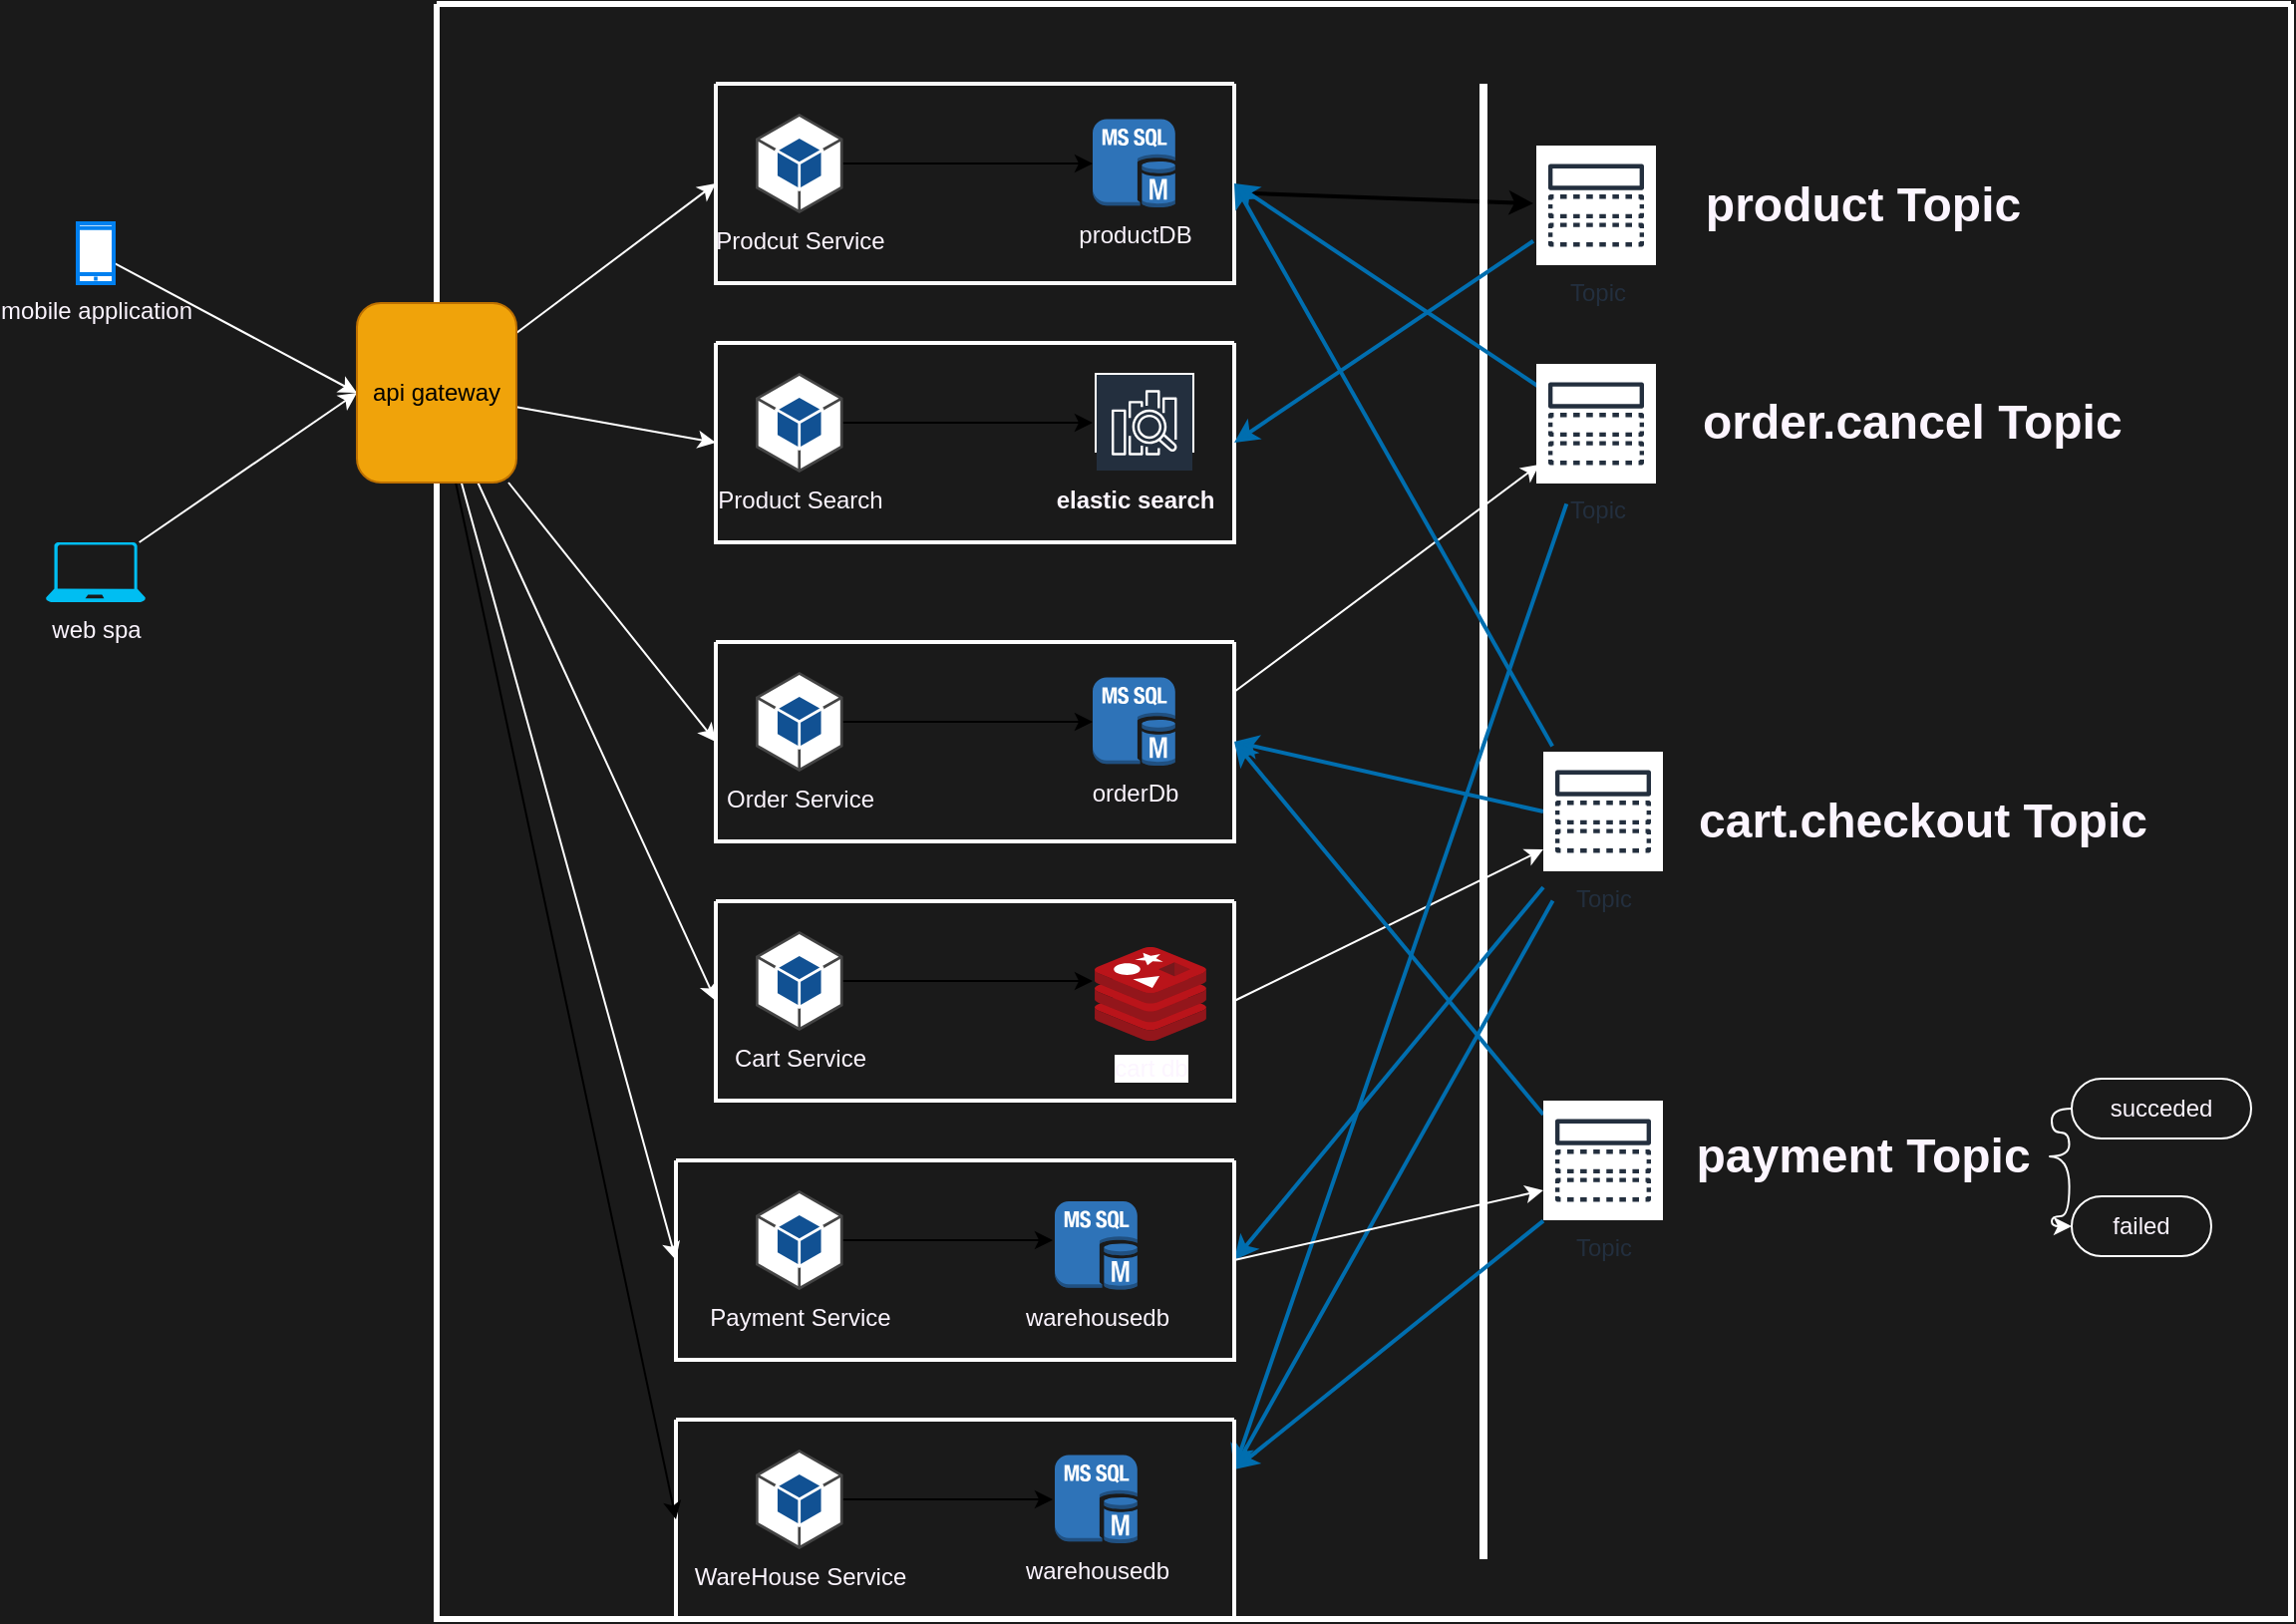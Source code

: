 <mxfile>
    <diagram id="WOn5wwiRH83vvZWBE0tc" name="Page-1">
        <mxGraphModel dx="438" dy="492" grid="1" gridSize="10" guides="1" tooltips="1" connect="1" arrows="1" fold="1" page="1" pageScale="1" pageWidth="600" pageHeight="1600" background="#1A1A1A" math="0" shadow="0">
            <root>
                <mxCell id="0"/>
                <mxCell id="1" parent="0"/>
                <mxCell id="12" value="" style="swimlane;startSize=0;strokeWidth=3;strokeColor=#FFFFFF;" parent="1" vertex="1">
                    <mxGeometry x="230" y="180" width="930" height="810" as="geometry"/>
                </mxCell>
                <mxCell id="83" style="edgeStyle=none;html=1;strokeWidth=2;" parent="12" source="14" edge="1">
                    <mxGeometry relative="1" as="geometry">
                        <mxPoint x="550" y="100.049" as="targetPoint"/>
                    </mxGeometry>
                </mxCell>
                <mxCell id="14" value="" style="swimlane;startSize=0;fontColor=#FCF5FF;strokeWidth=2;strokeColor=#FAFAFA;" parent="12" vertex="1">
                    <mxGeometry x="140" y="40" width="260" height="100" as="geometry"/>
                </mxCell>
                <mxCell id="21" style="edgeStyle=none;html=1;fontColor=#FCF5FF;" parent="14" source="15" target="20" edge="1">
                    <mxGeometry relative="1" as="geometry"/>
                </mxCell>
                <mxCell id="15" value="Prodcut Service" style="outlineConnect=0;dashed=0;verticalLabelPosition=bottom;verticalAlign=top;align=center;html=1;shape=mxgraph.aws3.android;fillColor=#115193;gradientColor=none;fontColor=#FCF5FF;" parent="14" vertex="1">
                    <mxGeometry x="20" y="15" width="43.75" height="50" as="geometry"/>
                </mxCell>
                <mxCell id="20" value="productDB" style="outlineConnect=0;dashed=0;verticalLabelPosition=bottom;verticalAlign=top;align=center;html=1;shape=mxgraph.aws3.ms_sql_instance;fillColor=#2E73B8;gradientColor=none;fontColor=#FCF5FF;" parent="14" vertex="1">
                    <mxGeometry x="189" y="17.75" width="41.4" height="44.5" as="geometry"/>
                </mxCell>
                <mxCell id="56" style="edgeStyle=none;rounded=1;html=1;fontColor=#FCF5FF;exitX=1;exitY=0.25;exitDx=0;exitDy=0;strokeColor=#FFFFFF;" parent="12" source="22" edge="1">
                    <mxGeometry relative="1" as="geometry">
                        <mxPoint x="553" y="230.966" as="targetPoint"/>
                    </mxGeometry>
                </mxCell>
                <mxCell id="22" value="" style="swimlane;startSize=0;fontColor=#FCF5FF;strokeWidth=2;strokeColor=#FFFFFF;" parent="12" vertex="1">
                    <mxGeometry x="140" y="320" width="260" height="100" as="geometry"/>
                </mxCell>
                <mxCell id="23" style="edgeStyle=none;html=1;fontColor=#FCF5FF;" parent="22" source="24" target="25" edge="1">
                    <mxGeometry relative="1" as="geometry"/>
                </mxCell>
                <mxCell id="24" value="Order Service" style="outlineConnect=0;dashed=0;verticalLabelPosition=bottom;verticalAlign=top;align=center;html=1;shape=mxgraph.aws3.android;fillColor=#115193;gradientColor=none;fontColor=#FCF5FF;" parent="22" vertex="1">
                    <mxGeometry x="20" y="15" width="43.75" height="50" as="geometry"/>
                </mxCell>
                <mxCell id="25" value="orderDb" style="outlineConnect=0;dashed=0;verticalLabelPosition=bottom;verticalAlign=top;align=center;html=1;shape=mxgraph.aws3.ms_sql_instance;fillColor=#2E73B8;gradientColor=none;fontColor=#FCF5FF;" parent="22" vertex="1">
                    <mxGeometry x="189" y="17.75" width="41.4" height="44.5" as="geometry"/>
                </mxCell>
                <mxCell id="53" style="edgeStyle=none;rounded=1;html=1;exitX=1;exitY=0.5;exitDx=0;exitDy=0;fontColor=#FCF5FF;strokeColor=#FFFFFF;" parent="12" source="26" edge="1">
                    <mxGeometry relative="1" as="geometry">
                        <mxPoint x="555" y="423.994" as="targetPoint"/>
                    </mxGeometry>
                </mxCell>
                <mxCell id="26" value="" style="swimlane;startSize=0;fontColor=#FCF5FF;strokeWidth=2;strokeColor=#FFFFFF;" parent="12" vertex="1">
                    <mxGeometry x="140" y="450" width="260" height="100" as="geometry"/>
                </mxCell>
                <mxCell id="27" style="edgeStyle=none;html=1;fontColor=#FCF5FF;" parent="26" source="28" edge="1">
                    <mxGeometry relative="1" as="geometry">
                        <mxPoint x="189" y="40" as="targetPoint"/>
                    </mxGeometry>
                </mxCell>
                <mxCell id="28" value="Cart Service" style="outlineConnect=0;dashed=0;verticalLabelPosition=bottom;verticalAlign=top;align=center;html=1;shape=mxgraph.aws3.android;fillColor=#115193;gradientColor=none;fontColor=#FCF5FF;" parent="26" vertex="1">
                    <mxGeometry x="20" y="15" width="43.75" height="50" as="geometry"/>
                </mxCell>
                <mxCell id="30" value="cart db" style="sketch=0;aspect=fixed;html=1;points=[];align=center;image;fontSize=12;image=img/lib/mscae/Cache_Redis_Product.svg;fontColor=#FCF5FF;" parent="26" vertex="1">
                    <mxGeometry x="190" y="23" width="55.95" height="47" as="geometry"/>
                </mxCell>
                <mxCell id="34" value="" style="line;strokeWidth=4;direction=south;html=1;perimeter=backbonePerimeter;points=[];outlineConnect=0;fillColor=#f9f7ed;strokeColor=#FFFFFF;" parent="12" vertex="1">
                    <mxGeometry x="520" y="40" width="10" height="740" as="geometry"/>
                </mxCell>
                <mxCell id="35" value="" style="swimlane;startSize=0;fontColor=#FCF5FF;strokeWidth=2;strokeColor=#FFFFFF;" parent="12" vertex="1">
                    <mxGeometry x="140" y="170" width="260" height="100" as="geometry"/>
                </mxCell>
                <mxCell id="36" style="edgeStyle=none;html=1;fontColor=#FCF5FF;" parent="35" source="37" edge="1">
                    <mxGeometry relative="1" as="geometry">
                        <mxPoint x="189" y="40" as="targetPoint"/>
                    </mxGeometry>
                </mxCell>
                <mxCell id="37" value="Product Search" style="outlineConnect=0;dashed=0;verticalLabelPosition=bottom;verticalAlign=top;align=center;html=1;shape=mxgraph.aws3.android;fillColor=#115193;gradientColor=none;fontColor=#FCF5FF;" parent="35" vertex="1">
                    <mxGeometry x="20" y="15" width="43.75" height="50" as="geometry"/>
                </mxCell>
                <mxCell id="42" value="" style="sketch=0;outlineConnect=0;fontColor=#FCF5FF;gradientColor=none;strokeColor=#ffffff;fillColor=#232F3E;dashed=0;verticalLabelPosition=middle;verticalAlign=bottom;align=center;html=1;whiteSpace=wrap;fontSize=10;fontStyle=1;spacing=3;shape=mxgraph.aws4.productIcon;prIcon=mxgraph.aws4.elasticsearch_service;" parent="35" vertex="1">
                    <mxGeometry x="190" y="15" width="50" height="40" as="geometry"/>
                </mxCell>
                <mxCell id="72" value="&lt;p style=&quot;line-height: 1.2&quot;&gt;&lt;font style=&quot;font-size: 12px&quot;&gt;elastic search&lt;/font&gt;&lt;/p&gt;" style="text;strokeColor=none;fillColor=none;html=1;fontSize=24;fontStyle=1;verticalAlign=middle;align=center;fontColor=#FCF5FF;" parent="35" vertex="1">
                    <mxGeometry x="160" y="55" width="100" height="40" as="geometry"/>
                </mxCell>
                <mxCell id="84" style="edgeStyle=none;html=1;entryX=1;entryY=0.5;entryDx=0;entryDy=0;strokeWidth=2;fillColor=#1ba1e2;strokeColor=#006EAF;" parent="12" target="35" edge="1">
                    <mxGeometry relative="1" as="geometry">
                        <mxPoint x="550" y="118.867" as="sourcePoint"/>
                    </mxGeometry>
                </mxCell>
                <mxCell id="45" value="product Topic" style="text;strokeColor=none;fillColor=none;html=1;fontSize=24;fontStyle=1;verticalAlign=middle;align=center;fontColor=#FCF5FF;" parent="12" vertex="1">
                    <mxGeometry x="665" y="81" width="100" height="40" as="geometry"/>
                </mxCell>
                <mxCell id="50" style="edgeStyle=none;html=1;entryX=1;entryY=0.5;entryDx=0;entryDy=0;fontColor=#FCF5FF;fillColor=#1ba1e2;strokeColor=#006EAF;rounded=1;strokeWidth=2;" parent="12" target="14" edge="1">
                    <mxGeometry relative="1" as="geometry">
                        <mxPoint x="559.564" y="372.204" as="sourcePoint"/>
                    </mxGeometry>
                </mxCell>
                <mxCell id="51" style="edgeStyle=none;rounded=1;html=1;entryX=1;entryY=0.5;entryDx=0;entryDy=0;fontColor=#FCF5FF;fillColor=#1ba1e2;strokeColor=#006EAF;strokeWidth=2;" parent="12" target="22" edge="1">
                    <mxGeometry relative="1" as="geometry">
                        <mxPoint x="555" y="405.014" as="sourcePoint"/>
                    </mxGeometry>
                </mxCell>
                <mxCell id="81" style="edgeStyle=none;html=1;entryX=1;entryY=0.25;entryDx=0;entryDy=0;fillColor=#1ba1e2;strokeColor=#006EAF;strokeWidth=2;" parent="12" target="73" edge="1">
                    <mxGeometry relative="1" as="geometry">
                        <mxPoint x="559.767" y="449.796" as="sourcePoint"/>
                    </mxGeometry>
                </mxCell>
                <mxCell id="82" style="edgeStyle=none;html=1;entryX=1;entryY=0.5;entryDx=0;entryDy=0;fillColor=#1ba1e2;strokeColor=#006EAF;strokeWidth=2;" parent="12" target="58" edge="1">
                    <mxGeometry relative="1" as="geometry">
                        <mxPoint x="555" y="442.975" as="sourcePoint"/>
                    </mxGeometry>
                </mxCell>
                <mxCell id="47" value="cart.checkout Topic" style="text;strokeColor=none;fillColor=none;html=1;fontSize=24;fontStyle=1;verticalAlign=middle;align=center;fontColor=#FCF5FF;" parent="12" vertex="1">
                    <mxGeometry x="660" y="390" width="170" height="40" as="geometry"/>
                </mxCell>
                <mxCell id="57" style="edgeStyle=none;rounded=1;html=1;entryX=1;entryY=0.5;entryDx=0;entryDy=0;fontColor=#FCF5FF;fillColor=#1ba1e2;strokeColor=#006EAF;strokeWidth=2;" parent="12" target="14" edge="1">
                    <mxGeometry relative="1" as="geometry">
                        <mxPoint x="553" y="192.116" as="sourcePoint"/>
                    </mxGeometry>
                </mxCell>
                <mxCell id="79" style="edgeStyle=none;html=1;entryX=1;entryY=0.25;entryDx=0;entryDy=0;fillColor=#1ba1e2;strokeColor=#006EAF;strokeWidth=2;" parent="12" target="73" edge="1">
                    <mxGeometry relative="1" as="geometry">
                        <mxPoint x="566.646" y="250.73" as="sourcePoint"/>
                    </mxGeometry>
                </mxCell>
                <mxCell id="55" value="order.cancel Topic&amp;nbsp;" style="text;strokeColor=none;fillColor=none;html=1;fontSize=24;fontStyle=1;verticalAlign=middle;align=center;fontColor=#FCF5FF;" parent="12" vertex="1">
                    <mxGeometry x="665" y="190.47" width="155" height="40" as="geometry"/>
                </mxCell>
                <mxCell id="64" style="edgeStyle=none;rounded=1;html=1;exitX=1;exitY=0.5;exitDx=0;exitDy=0;fontColor=#FCF5FF;strokeColor=#FFFFFF;" parent="12" source="58" edge="1">
                    <mxGeometry relative="1" as="geometry">
                        <mxPoint x="555" y="594.986" as="targetPoint"/>
                    </mxGeometry>
                </mxCell>
                <mxCell id="58" value="" style="swimlane;startSize=0;fontColor=#FCF5FF;strokeWidth=2;strokeColor=#FFFFFF;" parent="12" vertex="1">
                    <mxGeometry x="120" y="580" width="280" height="100" as="geometry"/>
                </mxCell>
                <mxCell id="59" style="edgeStyle=none;html=1;fontColor=#FCF5FF;" parent="58" source="60" edge="1">
                    <mxGeometry relative="1" as="geometry">
                        <mxPoint x="189" y="40" as="targetPoint"/>
                    </mxGeometry>
                </mxCell>
                <mxCell id="60" value="Payment Service" style="outlineConnect=0;dashed=0;verticalLabelPosition=bottom;verticalAlign=top;align=center;html=1;shape=mxgraph.aws3.android;fillColor=#115193;gradientColor=none;fontColor=#FCF5FF;" parent="58" vertex="1">
                    <mxGeometry x="40" y="15" width="43.75" height="50" as="geometry"/>
                </mxCell>
                <mxCell id="94" value="warehousedb&lt;br&gt;" style="outlineConnect=0;dashed=0;verticalLabelPosition=bottom;verticalAlign=top;align=center;html=1;shape=mxgraph.aws3.ms_sql_instance;fillColor=#2E73B8;gradientColor=none;fontColor=#FCF5FF;" vertex="1" parent="58">
                    <mxGeometry x="190" y="20.5" width="41.4" height="44.5" as="geometry"/>
                </mxCell>
                <mxCell id="65" style="edgeStyle=none;rounded=1;html=1;entryX=1;entryY=0.5;entryDx=0;entryDy=0;fontColor=#FCF5FF;fillColor=#1ba1e2;strokeColor=#006EAF;strokeWidth=2;" parent="12" target="22" edge="1">
                    <mxGeometry relative="1" as="geometry">
                        <mxPoint x="555" y="557.025" as="sourcePoint"/>
                    </mxGeometry>
                </mxCell>
                <mxCell id="80" style="edgeStyle=none;html=1;entryX=1;entryY=0.25;entryDx=0;entryDy=0;fillColor=#1ba1e2;strokeColor=#006EAF;strokeWidth=2;" parent="12" target="73" edge="1">
                    <mxGeometry relative="1" as="geometry">
                        <mxPoint x="555" y="610.317" as="sourcePoint"/>
                    </mxGeometry>
                </mxCell>
                <mxCell id="63" value="payment Topic" style="text;strokeColor=none;fillColor=none;html=1;fontSize=24;fontStyle=1;verticalAlign=middle;align=center;fontColor=#FCF5FF;" parent="12" vertex="1">
                    <mxGeometry x="621.25" y="558" width="187.5" height="40" as="geometry"/>
                </mxCell>
                <mxCell id="67" value="" style="edgeStyle=entityRelationEdgeStyle;startArrow=none;endArrow=none;segment=10;curved=1;rounded=1;fontColor=#FCF5FF;strokeColor=#FFFFFF;exitX=1;exitY=0.5;exitDx=0;exitDy=0;" parent="12" target="66" edge="1" source="63">
                    <mxGeometry relative="1" as="geometry">
                        <mxPoint x="730" y="590" as="sourcePoint"/>
                    </mxGeometry>
                </mxCell>
                <mxCell id="73" value="" style="swimlane;startSize=0;fontColor=#FCF5FF;strokeWidth=2;strokeColor=#FFFFFF;" parent="12" vertex="1">
                    <mxGeometry x="120" y="710" width="280" height="100" as="geometry"/>
                </mxCell>
                <mxCell id="74" style="edgeStyle=none;html=1;fontColor=#FCF5FF;" parent="73" source="75" edge="1">
                    <mxGeometry relative="1" as="geometry">
                        <mxPoint x="189" y="40" as="targetPoint"/>
                    </mxGeometry>
                </mxCell>
                <mxCell id="75" value="WareHouse Service" style="outlineConnect=0;dashed=0;verticalLabelPosition=bottom;verticalAlign=top;align=center;html=1;shape=mxgraph.aws3.android;fillColor=#115193;gradientColor=none;fontColor=#FCF5FF;" parent="73" vertex="1">
                    <mxGeometry x="40" y="15" width="43.75" height="50" as="geometry"/>
                </mxCell>
                <mxCell id="78" value="warehousedb&lt;br&gt;" style="outlineConnect=0;dashed=0;verticalLabelPosition=bottom;verticalAlign=top;align=center;html=1;shape=mxgraph.aws3.ms_sql_instance;fillColor=#2E73B8;gradientColor=none;fontColor=#FCF5FF;" parent="73" vertex="1">
                    <mxGeometry x="190.0" y="17.75" width="41.4" height="44.5" as="geometry"/>
                </mxCell>
                <mxCell id="66" value="&lt;font&gt;succeded&lt;/font&gt;" style="whiteSpace=wrap;html=1;rounded=1;arcSize=50;align=center;verticalAlign=middle;strokeWidth=1;autosize=1;spacing=4;treeFolding=1;treeMoving=1;newEdgeStyle={&quot;edgeStyle&quot;:&quot;entityRelationEdgeStyle&quot;,&quot;startArrow&quot;:&quot;none&quot;,&quot;endArrow&quot;:&quot;none&quot;,&quot;segment&quot;:10,&quot;curved&quot;:1};fontColor=#FCF5FF;fillColor=none;strokeColor=#FFFFFF;" parent="12" vertex="1">
                    <mxGeometry x="820" y="539" width="90" height="30" as="geometry"/>
                </mxCell>
                <mxCell id="87" value="Topic" style="sketch=0;outlineConnect=0;fontColor=#232F3E;gradientColor=none;strokeColor=#232F3E;fillColor=#ffffff;dashed=0;verticalLabelPosition=bottom;verticalAlign=top;align=center;html=1;fontSize=12;fontStyle=0;aspect=fixed;shape=mxgraph.aws4.resourceIcon;resIcon=mxgraph.aws4.topic;" vertex="1" parent="12">
                    <mxGeometry x="551.5" y="71" width="60" height="60" as="geometry"/>
                </mxCell>
                <mxCell id="88" value="Topic" style="sketch=0;outlineConnect=0;fontColor=#232F3E;gradientColor=none;strokeColor=#232F3E;fillColor=#ffffff;dashed=0;verticalLabelPosition=bottom;verticalAlign=top;align=center;html=1;fontSize=12;fontStyle=0;aspect=fixed;shape=mxgraph.aws4.resourceIcon;resIcon=mxgraph.aws4.topic;" vertex="1" parent="12">
                    <mxGeometry x="551.5" y="180.47" width="60" height="60" as="geometry"/>
                </mxCell>
                <mxCell id="89" value="Topic" style="sketch=0;outlineConnect=0;fontColor=#232F3E;gradientColor=none;strokeColor=#232F3E;fillColor=#ffffff;dashed=0;verticalLabelPosition=bottom;verticalAlign=top;align=center;html=1;fontSize=12;fontStyle=0;aspect=fixed;shape=mxgraph.aws4.resourceIcon;resIcon=mxgraph.aws4.topic;" vertex="1" parent="12">
                    <mxGeometry x="555" y="375" width="60" height="60" as="geometry"/>
                </mxCell>
                <mxCell id="90" value="Topic" style="sketch=0;outlineConnect=0;fontColor=#232F3E;gradientColor=none;strokeColor=#232F3E;fillColor=#ffffff;dashed=0;verticalLabelPosition=bottom;verticalAlign=top;align=center;html=1;fontSize=12;fontStyle=0;aspect=fixed;shape=mxgraph.aws4.resourceIcon;resIcon=mxgraph.aws4.topic;" vertex="1" parent="12">
                    <mxGeometry x="555" y="550" width="60" height="60" as="geometry"/>
                </mxCell>
                <mxCell id="10" style="edgeStyle=none;html=1;entryX=0;entryY=0.5;entryDx=0;entryDy=0;fontColor=#FCF5FF;strokeColor=#FFFFFF;" parent="1" source="2" target="5" edge="1">
                    <mxGeometry relative="1" as="geometry"/>
                </mxCell>
                <mxCell id="2" value="mobile application" style="html=1;verticalLabelPosition=bottom;align=center;labelBackgroundColor=none;verticalAlign=top;strokeWidth=2;strokeColor=#0080F0;shadow=0;dashed=0;shape=mxgraph.ios7.icons.smartphone;fontColor=#FCF5FF;" parent="1" vertex="1">
                    <mxGeometry x="50" y="290" width="18" height="30" as="geometry"/>
                </mxCell>
                <mxCell id="11" style="edgeStyle=none;html=1;entryX=0;entryY=0.5;entryDx=0;entryDy=0;fontColor=#FCF5FF;strokeColor=#FFFFFF;" parent="1" source="4" target="5" edge="1">
                    <mxGeometry relative="1" as="geometry"/>
                </mxCell>
                <mxCell id="4" value="web spa&lt;br&gt;" style="verticalLabelPosition=bottom;html=1;verticalAlign=top;align=center;strokeColor=none;fillColor=#00BEF2;shape=mxgraph.azure.laptop;pointerEvents=1;fontColor=#FCF5FF;" parent="1" vertex="1">
                    <mxGeometry x="34" y="450" width="50" height="30" as="geometry"/>
                </mxCell>
                <mxCell id="31" style="edgeStyle=none;html=1;entryX=0;entryY=0.5;entryDx=0;entryDy=0;fontColor=#FCF5FF;strokeColor=#FFFFFF;" parent="1" source="5" target="14" edge="1">
                    <mxGeometry relative="1" as="geometry"/>
                </mxCell>
                <mxCell id="32" style="edgeStyle=none;html=1;entryX=0;entryY=0.5;entryDx=0;entryDy=0;fontColor=#FCF5FF;strokeColor=#FFFFFF;" parent="1" source="5" target="22" edge="1">
                    <mxGeometry relative="1" as="geometry"/>
                </mxCell>
                <mxCell id="33" style="edgeStyle=none;html=1;entryX=0;entryY=0.5;entryDx=0;entryDy=0;fontColor=#FCF5FF;strokeColor=#FFFFFF;" parent="1" source="5" target="26" edge="1">
                    <mxGeometry relative="1" as="geometry"/>
                </mxCell>
                <mxCell id="39" style="edgeStyle=none;html=1;entryX=0;entryY=0.5;entryDx=0;entryDy=0;fontColor=#FCF5FF;strokeColor=#FFFFFF;" parent="1" source="5" target="35" edge="1">
                    <mxGeometry relative="1" as="geometry"/>
                </mxCell>
                <mxCell id="71" style="edgeStyle=none;html=1;entryX=0;entryY=0.5;entryDx=0;entryDy=0;fontColor=#FCF5FF;strokeColor=#FFFFFF;" parent="1" source="5" target="58" edge="1">
                    <mxGeometry relative="1" as="geometry"/>
                </mxCell>
                <mxCell id="77" style="edgeStyle=none;html=1;entryX=0;entryY=0.5;entryDx=0;entryDy=0;" parent="1" source="5" target="73" edge="1">
                    <mxGeometry relative="1" as="geometry"/>
                </mxCell>
                <mxCell id="5" value="api gateway" style="rounded=1;whiteSpace=wrap;html=1;fillColor=#f0a30a;fontColor=#000000;strokeColor=#BD7000;" parent="1" vertex="1">
                    <mxGeometry x="190" y="330" width="80" height="90" as="geometry"/>
                </mxCell>
                <mxCell id="68" value="&lt;font&gt;failed&lt;br&gt;&lt;/font&gt;" style="whiteSpace=wrap;html=1;rounded=1;arcSize=50;align=center;verticalAlign=middle;strokeWidth=1;autosize=1;spacing=4;treeFolding=1;treeMoving=1;newEdgeStyle={&quot;edgeStyle&quot;:&quot;entityRelationEdgeStyle&quot;,&quot;startArrow&quot;:&quot;none&quot;,&quot;endArrow&quot;:&quot;none&quot;,&quot;segment&quot;:10,&quot;curved&quot;:1};fontColor=#FCF5FF;fillColor=none;strokeColor=#FFFFFF;" parent="1" vertex="1">
                    <mxGeometry x="1050" y="778" width="70" height="30" as="geometry"/>
                </mxCell>
                <mxCell id="69" style="edgeStyle=orthogonalEdgeStyle;rounded=1;html=1;entryX=0;entryY=0.5;entryDx=0;entryDy=0;fontColor=#FCF5FF;curved=1;strokeColor=#FFFFFF;" parent="1" source="63" target="68" edge="1">
                    <mxGeometry relative="1" as="geometry"/>
                </mxCell>
            </root>
        </mxGraphModel>
    </diagram>
</mxfile>